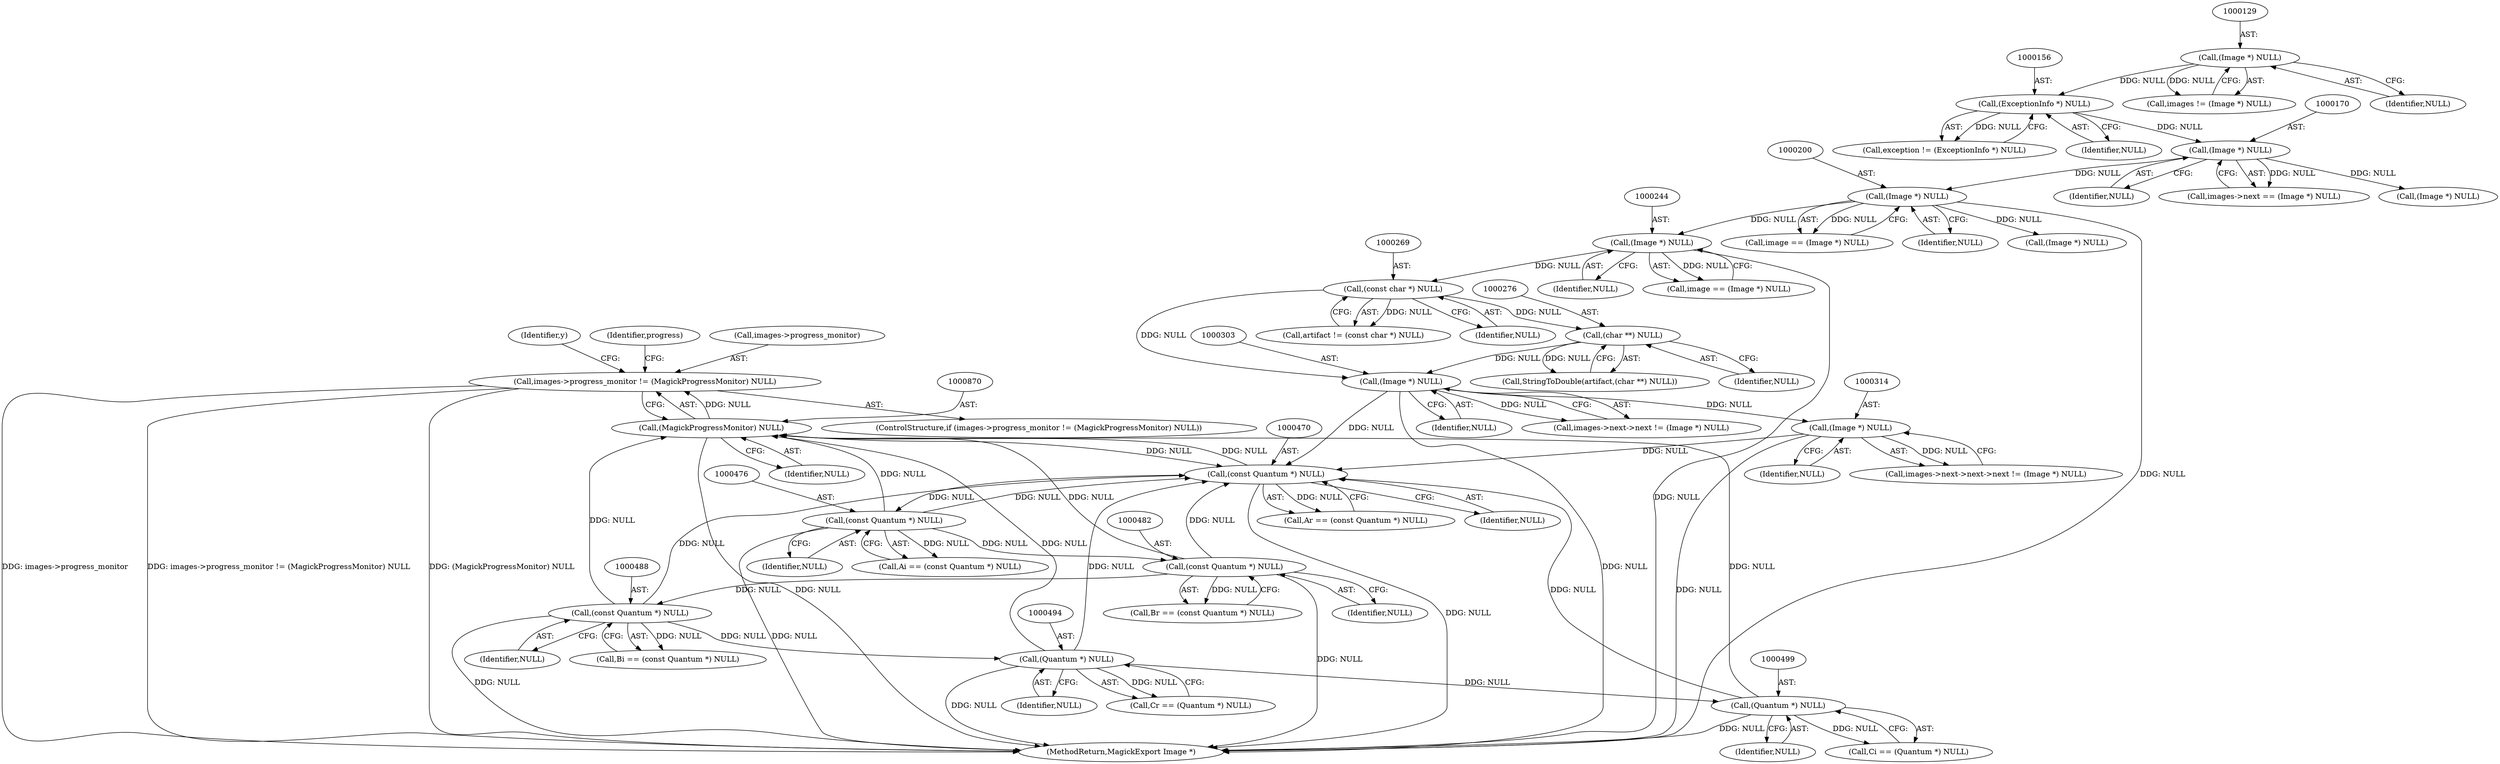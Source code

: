 digraph "0_ImageMagick_d5089971bd792311aaab5cb73460326d7ef7f32d@pointer" {
"1000865" [label="(Call,images->progress_monitor != (MagickProgressMonitor) NULL)"];
"1000869" [label="(Call,(MagickProgressMonitor) NULL)"];
"1000487" [label="(Call,(const Quantum *) NULL)"];
"1000481" [label="(Call,(const Quantum *) NULL)"];
"1000475" [label="(Call,(const Quantum *) NULL)"];
"1000469" [label="(Call,(const Quantum *) NULL)"];
"1000313" [label="(Call,(Image *) NULL)"];
"1000302" [label="(Call,(Image *) NULL)"];
"1000275" [label="(Call,(char **) NULL)"];
"1000268" [label="(Call,(const char *) NULL)"];
"1000243" [label="(Call,(Image *) NULL)"];
"1000199" [label="(Call,(Image *) NULL)"];
"1000169" [label="(Call,(Image *) NULL)"];
"1000155" [label="(Call,(ExceptionInfo *) NULL)"];
"1000128" [label="(Call,(Image *) NULL)"];
"1000493" [label="(Call,(Quantum *) NULL)"];
"1000498" [label="(Call,(Quantum *) NULL)"];
"1000477" [label="(Identifier,NULL)"];
"1000493" [label="(Call,(Quantum *) NULL)"];
"1000197" [label="(Call,image == (Image *) NULL)"];
"1000471" [label="(Identifier,NULL)"];
"1000302" [label="(Call,(Image *) NULL)"];
"1000473" [label="(Call,Ai == (const Quantum *) NULL)"];
"1000153" [label="(Call,exception != (ExceptionInfo *) NULL)"];
"1000467" [label="(Call,Ar == (const Quantum *) NULL)"];
"1000498" [label="(Call,(Quantum *) NULL)"];
"1000171" [label="(Identifier,NULL)"];
"1000126" [label="(Call,images != (Image *) NULL)"];
"1000495" [label="(Identifier,NULL)"];
"1000864" [label="(ControlStructure,if (images->progress_monitor != (MagickProgressMonitor) NULL))"];
"1000277" [label="(Identifier,NULL)"];
"1000926" [label="(MethodReturn,MagickExport Image *)"];
"1000155" [label="(Call,(ExceptionInfo *) NULL)"];
"1000871" [label="(Identifier,NULL)"];
"1000481" [label="(Call,(const Quantum *) NULL)"];
"1000865" [label="(Call,images->progress_monitor != (MagickProgressMonitor) NULL)"];
"1000201" [label="(Identifier,NULL)"];
"1000273" [label="(Call,StringToDouble(artifact,(char **) NULL))"];
"1000866" [label="(Call,images->progress_monitor)"];
"1000389" [label="(Identifier,y)"];
"1000243" [label="(Call,(Image *) NULL)"];
"1000245" [label="(Identifier,NULL)"];
"1000203" [label="(Call,(Image *) NULL)"];
"1000241" [label="(Call,image == (Image *) NULL)"];
"1000266" [label="(Call,artifact != (const char *) NULL)"];
"1000128" [label="(Call,(Image *) NULL)"];
"1000304" [label="(Identifier,NULL)"];
"1000169" [label="(Call,(Image *) NULL)"];
"1000500" [label="(Identifier,NULL)"];
"1000875" [label="(Identifier,progress)"];
"1000491" [label="(Call,Cr == (Quantum *) NULL)"];
"1000485" [label="(Call,Bi == (const Quantum *) NULL)"];
"1000479" [label="(Call,Br == (const Quantum *) NULL)"];
"1000469" [label="(Call,(const Quantum *) NULL)"];
"1000199" [label="(Call,(Image *) NULL)"];
"1000313" [label="(Call,(Image *) NULL)"];
"1000489" [label="(Identifier,NULL)"];
"1000315" [label="(Identifier,NULL)"];
"1000296" [label="(Call,images->next->next != (Image *) NULL)"];
"1000869" [label="(Call,(MagickProgressMonitor) NULL)"];
"1000487" [label="(Call,(const Quantum *) NULL)"];
"1000268" [label="(Call,(const char *) NULL)"];
"1000275" [label="(Call,(char **) NULL)"];
"1000305" [label="(Call,images->next->next->next != (Image *) NULL)"];
"1000165" [label="(Call,images->next == (Image *) NULL)"];
"1000157" [label="(Identifier,NULL)"];
"1000130" [label="(Identifier,NULL)"];
"1000483" [label="(Identifier,NULL)"];
"1000496" [label="(Call,Ci == (Quantum *) NULL)"];
"1000185" [label="(Call,(Image *) NULL)"];
"1000270" [label="(Identifier,NULL)"];
"1000475" [label="(Call,(const Quantum *) NULL)"];
"1000865" -> "1000864"  [label="AST: "];
"1000865" -> "1000869"  [label="CFG: "];
"1000866" -> "1000865"  [label="AST: "];
"1000869" -> "1000865"  [label="AST: "];
"1000875" -> "1000865"  [label="CFG: "];
"1000389" -> "1000865"  [label="CFG: "];
"1000865" -> "1000926"  [label="DDG: images->progress_monitor"];
"1000865" -> "1000926"  [label="DDG: images->progress_monitor != (MagickProgressMonitor) NULL"];
"1000865" -> "1000926"  [label="DDG: (MagickProgressMonitor) NULL"];
"1000869" -> "1000865"  [label="DDG: NULL"];
"1000869" -> "1000871"  [label="CFG: "];
"1000870" -> "1000869"  [label="AST: "];
"1000871" -> "1000869"  [label="AST: "];
"1000869" -> "1000926"  [label="DDG: NULL"];
"1000869" -> "1000469"  [label="DDG: NULL"];
"1000487" -> "1000869"  [label="DDG: NULL"];
"1000481" -> "1000869"  [label="DDG: NULL"];
"1000493" -> "1000869"  [label="DDG: NULL"];
"1000469" -> "1000869"  [label="DDG: NULL"];
"1000475" -> "1000869"  [label="DDG: NULL"];
"1000498" -> "1000869"  [label="DDG: NULL"];
"1000487" -> "1000485"  [label="AST: "];
"1000487" -> "1000489"  [label="CFG: "];
"1000488" -> "1000487"  [label="AST: "];
"1000489" -> "1000487"  [label="AST: "];
"1000485" -> "1000487"  [label="CFG: "];
"1000487" -> "1000926"  [label="DDG: NULL"];
"1000487" -> "1000469"  [label="DDG: NULL"];
"1000487" -> "1000485"  [label="DDG: NULL"];
"1000481" -> "1000487"  [label="DDG: NULL"];
"1000487" -> "1000493"  [label="DDG: NULL"];
"1000481" -> "1000479"  [label="AST: "];
"1000481" -> "1000483"  [label="CFG: "];
"1000482" -> "1000481"  [label="AST: "];
"1000483" -> "1000481"  [label="AST: "];
"1000479" -> "1000481"  [label="CFG: "];
"1000481" -> "1000926"  [label="DDG: NULL"];
"1000481" -> "1000469"  [label="DDG: NULL"];
"1000481" -> "1000479"  [label="DDG: NULL"];
"1000475" -> "1000481"  [label="DDG: NULL"];
"1000475" -> "1000473"  [label="AST: "];
"1000475" -> "1000477"  [label="CFG: "];
"1000476" -> "1000475"  [label="AST: "];
"1000477" -> "1000475"  [label="AST: "];
"1000473" -> "1000475"  [label="CFG: "];
"1000475" -> "1000926"  [label="DDG: NULL"];
"1000475" -> "1000469"  [label="DDG: NULL"];
"1000475" -> "1000473"  [label="DDG: NULL"];
"1000469" -> "1000475"  [label="DDG: NULL"];
"1000469" -> "1000467"  [label="AST: "];
"1000469" -> "1000471"  [label="CFG: "];
"1000470" -> "1000469"  [label="AST: "];
"1000471" -> "1000469"  [label="AST: "];
"1000467" -> "1000469"  [label="CFG: "];
"1000469" -> "1000926"  [label="DDG: NULL"];
"1000469" -> "1000467"  [label="DDG: NULL"];
"1000313" -> "1000469"  [label="DDG: NULL"];
"1000302" -> "1000469"  [label="DDG: NULL"];
"1000493" -> "1000469"  [label="DDG: NULL"];
"1000498" -> "1000469"  [label="DDG: NULL"];
"1000313" -> "1000305"  [label="AST: "];
"1000313" -> "1000315"  [label="CFG: "];
"1000314" -> "1000313"  [label="AST: "];
"1000315" -> "1000313"  [label="AST: "];
"1000305" -> "1000313"  [label="CFG: "];
"1000313" -> "1000926"  [label="DDG: NULL"];
"1000313" -> "1000305"  [label="DDG: NULL"];
"1000302" -> "1000313"  [label="DDG: NULL"];
"1000302" -> "1000296"  [label="AST: "];
"1000302" -> "1000304"  [label="CFG: "];
"1000303" -> "1000302"  [label="AST: "];
"1000304" -> "1000302"  [label="AST: "];
"1000296" -> "1000302"  [label="CFG: "];
"1000302" -> "1000926"  [label="DDG: NULL"];
"1000302" -> "1000296"  [label="DDG: NULL"];
"1000275" -> "1000302"  [label="DDG: NULL"];
"1000268" -> "1000302"  [label="DDG: NULL"];
"1000275" -> "1000273"  [label="AST: "];
"1000275" -> "1000277"  [label="CFG: "];
"1000276" -> "1000275"  [label="AST: "];
"1000277" -> "1000275"  [label="AST: "];
"1000273" -> "1000275"  [label="CFG: "];
"1000275" -> "1000273"  [label="DDG: NULL"];
"1000268" -> "1000275"  [label="DDG: NULL"];
"1000268" -> "1000266"  [label="AST: "];
"1000268" -> "1000270"  [label="CFG: "];
"1000269" -> "1000268"  [label="AST: "];
"1000270" -> "1000268"  [label="AST: "];
"1000266" -> "1000268"  [label="CFG: "];
"1000268" -> "1000266"  [label="DDG: NULL"];
"1000243" -> "1000268"  [label="DDG: NULL"];
"1000243" -> "1000241"  [label="AST: "];
"1000243" -> "1000245"  [label="CFG: "];
"1000244" -> "1000243"  [label="AST: "];
"1000245" -> "1000243"  [label="AST: "];
"1000241" -> "1000243"  [label="CFG: "];
"1000243" -> "1000926"  [label="DDG: NULL"];
"1000243" -> "1000241"  [label="DDG: NULL"];
"1000199" -> "1000243"  [label="DDG: NULL"];
"1000199" -> "1000197"  [label="AST: "];
"1000199" -> "1000201"  [label="CFG: "];
"1000200" -> "1000199"  [label="AST: "];
"1000201" -> "1000199"  [label="AST: "];
"1000197" -> "1000199"  [label="CFG: "];
"1000199" -> "1000926"  [label="DDG: NULL"];
"1000199" -> "1000197"  [label="DDG: NULL"];
"1000169" -> "1000199"  [label="DDG: NULL"];
"1000199" -> "1000203"  [label="DDG: NULL"];
"1000169" -> "1000165"  [label="AST: "];
"1000169" -> "1000171"  [label="CFG: "];
"1000170" -> "1000169"  [label="AST: "];
"1000171" -> "1000169"  [label="AST: "];
"1000165" -> "1000169"  [label="CFG: "];
"1000169" -> "1000165"  [label="DDG: NULL"];
"1000155" -> "1000169"  [label="DDG: NULL"];
"1000169" -> "1000185"  [label="DDG: NULL"];
"1000155" -> "1000153"  [label="AST: "];
"1000155" -> "1000157"  [label="CFG: "];
"1000156" -> "1000155"  [label="AST: "];
"1000157" -> "1000155"  [label="AST: "];
"1000153" -> "1000155"  [label="CFG: "];
"1000155" -> "1000153"  [label="DDG: NULL"];
"1000128" -> "1000155"  [label="DDG: NULL"];
"1000128" -> "1000126"  [label="AST: "];
"1000128" -> "1000130"  [label="CFG: "];
"1000129" -> "1000128"  [label="AST: "];
"1000130" -> "1000128"  [label="AST: "];
"1000126" -> "1000128"  [label="CFG: "];
"1000128" -> "1000126"  [label="DDG: NULL"];
"1000493" -> "1000491"  [label="AST: "];
"1000493" -> "1000495"  [label="CFG: "];
"1000494" -> "1000493"  [label="AST: "];
"1000495" -> "1000493"  [label="AST: "];
"1000491" -> "1000493"  [label="CFG: "];
"1000493" -> "1000926"  [label="DDG: NULL"];
"1000493" -> "1000491"  [label="DDG: NULL"];
"1000493" -> "1000498"  [label="DDG: NULL"];
"1000498" -> "1000496"  [label="AST: "];
"1000498" -> "1000500"  [label="CFG: "];
"1000499" -> "1000498"  [label="AST: "];
"1000500" -> "1000498"  [label="AST: "];
"1000496" -> "1000498"  [label="CFG: "];
"1000498" -> "1000926"  [label="DDG: NULL"];
"1000498" -> "1000496"  [label="DDG: NULL"];
}
